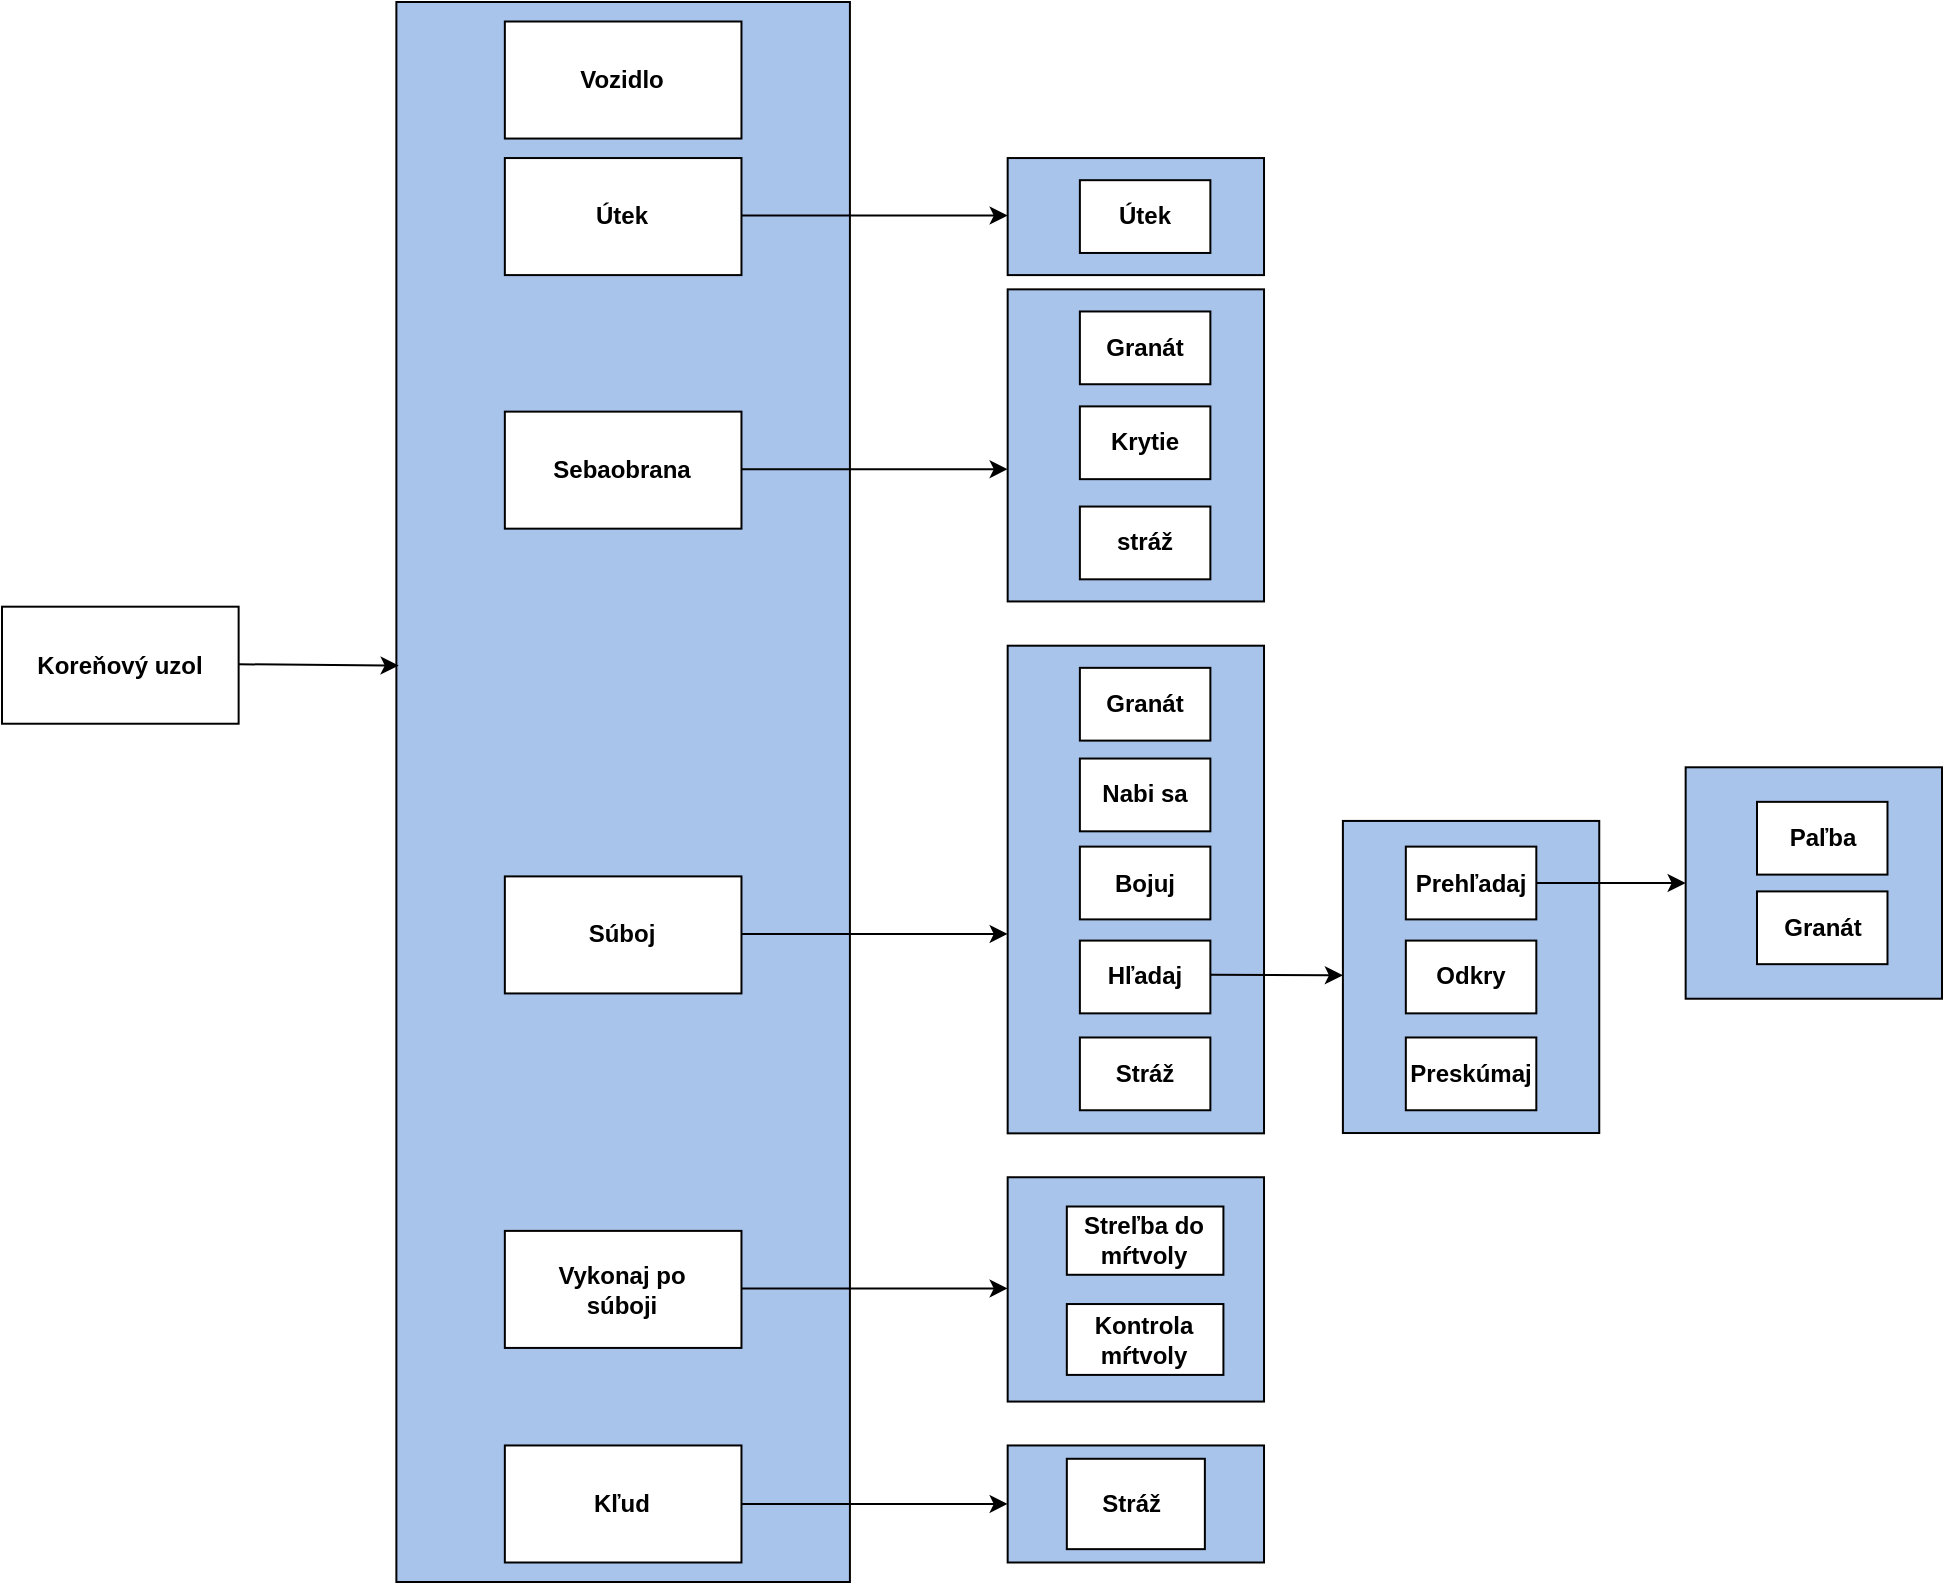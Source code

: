 <mxfile version="18.0.2" type="github"><diagram id="aNkTvLlGlRAXNMfGRCiO" name="Page-1"><mxGraphModel dx="1550" dy="867" grid="1" gridSize="10" guides="1" tooltips="1" connect="1" arrows="1" fold="1" page="1" pageScale="1" pageWidth="1169" pageHeight="827" math="0" shadow="0"><root><mxCell id="0"/><mxCell id="1" parent="0"/><mxCell id="azl0_189tR_DPAjRDPvX-52" value="" style="group" vertex="1" connectable="0" parent="1"><mxGeometry x="40" y="20" width="970" height="790" as="geometry"/></mxCell><mxCell id="azl0_189tR_DPAjRDPvX-1" value="Koreňový uzol" style="rounded=0;whiteSpace=wrap;html=1;fontSize=12;fontStyle=1" vertex="1" parent="azl0_189tR_DPAjRDPvX-52"><mxGeometry y="302.346" width="118.314" height="58.519" as="geometry"/></mxCell><mxCell id="azl0_189tR_DPAjRDPvX-2" value="" style="rounded=0;whiteSpace=wrap;html=1;fillColor=#A9C4EB;fontSize=12;fontStyle=1" vertex="1" parent="azl0_189tR_DPAjRDPvX-52"><mxGeometry x="197.191" width="226.769" height="790" as="geometry"/></mxCell><mxCell id="azl0_189tR_DPAjRDPvX-3" value="Kľud" style="rounded=0;whiteSpace=wrap;html=1;fontSize=12;fontStyle=1" vertex="1" parent="azl0_189tR_DPAjRDPvX-52"><mxGeometry x="251.418" y="721.728" width="118.314" height="58.519" as="geometry"/></mxCell><mxCell id="azl0_189tR_DPAjRDPvX-4" value="Vykonaj po &lt;br style=&quot;font-size: 12px;&quot;&gt;súboji" style="rounded=0;whiteSpace=wrap;html=1;fontSize=12;fontStyle=1" vertex="1" parent="azl0_189tR_DPAjRDPvX-52"><mxGeometry x="251.418" y="614.444" width="118.314" height="58.519" as="geometry"/></mxCell><mxCell id="azl0_189tR_DPAjRDPvX-5" value="Súboj" style="rounded=0;whiteSpace=wrap;html=1;fontSize=12;fontStyle=1" vertex="1" parent="azl0_189tR_DPAjRDPvX-52"><mxGeometry x="251.418" y="437.202" width="118.314" height="58.519" as="geometry"/></mxCell><mxCell id="azl0_189tR_DPAjRDPvX-6" value="Sebaobrana" style="rounded=0;whiteSpace=wrap;html=1;fontSize=12;fontStyle=1" vertex="1" parent="azl0_189tR_DPAjRDPvX-52"><mxGeometry x="251.418" y="204.815" width="118.314" height="58.519" as="geometry"/></mxCell><mxCell id="azl0_189tR_DPAjRDPvX-7" value="Útek" style="rounded=0;whiteSpace=wrap;html=1;fontSize=12;fontStyle=1" vertex="1" parent="azl0_189tR_DPAjRDPvX-52"><mxGeometry x="251.418" y="78.025" width="118.314" height="58.519" as="geometry"/></mxCell><mxCell id="azl0_189tR_DPAjRDPvX-8" value="Vozidlo" style="rounded=0;whiteSpace=wrap;html=1;fontSize=12;fontStyle=1" vertex="1" parent="azl0_189tR_DPAjRDPvX-52"><mxGeometry x="251.418" y="9.753" width="118.314" height="58.519" as="geometry"/></mxCell><mxCell id="azl0_189tR_DPAjRDPvX-9" value="" style="endArrow=classic;html=1;rounded=0;exitX=1;exitY=0.5;exitDx=0;exitDy=0;entryX=0;entryY=0.5;entryDx=0;entryDy=0;fontSize=12;fontStyle=1" edge="1" parent="azl0_189tR_DPAjRDPvX-52" source="azl0_189tR_DPAjRDPvX-3" target="azl0_189tR_DPAjRDPvX-31"><mxGeometry width="50" height="50" relative="1" as="geometry"><mxPoint x="512.695" y="672.963" as="sourcePoint"/><mxPoint x="502.836" y="741.235" as="targetPoint"/></mxGeometry></mxCell><mxCell id="azl0_189tR_DPAjRDPvX-13" value="" style="endArrow=classic;html=1;rounded=0;exitX=1;exitY=0.5;exitDx=0;exitDy=0;fontSize=12;fontStyle=1" edge="1" parent="azl0_189tR_DPAjRDPvX-52"><mxGeometry width="50" height="50" relative="1" as="geometry"><mxPoint x="369.732" y="643.216" as="sourcePoint"/><mxPoint x="502.836" y="643.216" as="targetPoint"/></mxGeometry></mxCell><mxCell id="azl0_189tR_DPAjRDPvX-31" value="" style="rounded=0;whiteSpace=wrap;html=1;fillColor=#A9C4EB;fontSize=12;fontStyle=1" vertex="1" parent="azl0_189tR_DPAjRDPvX-52"><mxGeometry x="502.836" y="721.728" width="128.174" height="58.519" as="geometry"/></mxCell><mxCell id="azl0_189tR_DPAjRDPvX-10" value="Stráž&amp;nbsp;" style="rounded=0;whiteSpace=wrap;html=1;fontSize=12;fontStyle=1" vertex="1" parent="azl0_189tR_DPAjRDPvX-52"><mxGeometry x="532.414" y="728.39" width="69.017" height="45.186" as="geometry"/></mxCell><mxCell id="azl0_189tR_DPAjRDPvX-32" value="" style="rounded=0;whiteSpace=wrap;html=1;fillColor=#A9C4EB;fontSize=12;fontStyle=1" vertex="1" parent="azl0_189tR_DPAjRDPvX-52"><mxGeometry x="502.836" y="587.623" width="128.174" height="112.16" as="geometry"/></mxCell><mxCell id="azl0_189tR_DPAjRDPvX-11" value="Kontrola mŕtvoly" style="rounded=0;whiteSpace=wrap;html=1;fontSize=12;fontStyle=1" vertex="1" parent="azl0_189tR_DPAjRDPvX-52"><mxGeometry x="532.414" y="651.019" width="78.295" height="35.433" as="geometry"/></mxCell><mxCell id="azl0_189tR_DPAjRDPvX-12" value="Streľba do mŕtvoly" style="rounded=0;whiteSpace=wrap;html=1;fontSize=12;fontStyle=1" vertex="1" parent="azl0_189tR_DPAjRDPvX-52"><mxGeometry x="532.414" y="602.253" width="78.295" height="34.136" as="geometry"/></mxCell><mxCell id="azl0_189tR_DPAjRDPvX-37" value="" style="endArrow=classic;html=1;rounded=0;exitX=1;exitY=0.5;exitDx=0;exitDy=0;fontSize=12;fontStyle=1" edge="1" parent="azl0_189tR_DPAjRDPvX-52"><mxGeometry width="50" height="50" relative="1" as="geometry"><mxPoint x="369.732" y="465.973" as="sourcePoint"/><mxPoint x="502.836" y="465.973" as="targetPoint"/></mxGeometry></mxCell><mxCell id="azl0_189tR_DPAjRDPvX-38" value="" style="endArrow=classic;html=1;rounded=0;exitX=1;exitY=0.5;exitDx=0;exitDy=0;fontSize=12;fontStyle=1" edge="1" parent="azl0_189tR_DPAjRDPvX-52"><mxGeometry width="50" height="50" relative="1" as="geometry"><mxPoint x="369.732" y="233.586" as="sourcePoint"/><mxPoint x="502.836" y="233.586" as="targetPoint"/></mxGeometry></mxCell><mxCell id="azl0_189tR_DPAjRDPvX-39" value="" style="endArrow=classic;html=1;rounded=0;exitX=1;exitY=0.5;exitDx=0;exitDy=0;fontSize=12;fontStyle=1" edge="1" parent="azl0_189tR_DPAjRDPvX-52"><mxGeometry width="50" height="50" relative="1" as="geometry"><mxPoint x="369.732" y="106.796" as="sourcePoint"/><mxPoint x="502.836" y="106.796" as="targetPoint"/></mxGeometry></mxCell><mxCell id="azl0_189tR_DPAjRDPvX-41" value="" style="rounded=0;whiteSpace=wrap;html=1;fillColor=#A9C4EB;fontSize=12;fontStyle=1" vertex="1" parent="azl0_189tR_DPAjRDPvX-52"><mxGeometry x="502.836" y="321.852" width="128.174" height="243.827" as="geometry"/></mxCell><mxCell id="azl0_189tR_DPAjRDPvX-15" value="Stráž" style="rounded=0;whiteSpace=wrap;html=1;fontSize=12;fontStyle=1" vertex="1" parent="azl0_189tR_DPAjRDPvX-52"><mxGeometry x="538.941" y="517.738" width="65.247" height="36.384" as="geometry"/></mxCell><mxCell id="azl0_189tR_DPAjRDPvX-16" value="Hľadaj" style="rounded=0;whiteSpace=wrap;html=1;fontSize=12;fontStyle=1" vertex="1" parent="azl0_189tR_DPAjRDPvX-52"><mxGeometry x="538.941" y="469.296" width="65.247" height="36.384" as="geometry"/></mxCell><mxCell id="azl0_189tR_DPAjRDPvX-17" value="Bojuj" style="rounded=0;whiteSpace=wrap;html=1;fontSize=12;fontStyle=1" vertex="1" parent="azl0_189tR_DPAjRDPvX-52"><mxGeometry x="538.941" y="422.312" width="65.247" height="36.384" as="geometry"/></mxCell><mxCell id="azl0_189tR_DPAjRDPvX-18" value="Nabi sa" style="rounded=0;whiteSpace=wrap;html=1;fontSize=12;fontStyle=1" vertex="1" parent="azl0_189tR_DPAjRDPvX-52"><mxGeometry x="538.941" y="378.268" width="65.247" height="36.384" as="geometry"/></mxCell><mxCell id="azl0_189tR_DPAjRDPvX-19" value="Granát" style="rounded=0;whiteSpace=wrap;html=1;fontSize=12;fontStyle=1" vertex="1" parent="azl0_189tR_DPAjRDPvX-52"><mxGeometry x="538.941" y="332.918" width="65.247" height="36.384" as="geometry"/></mxCell><mxCell id="azl0_189tR_DPAjRDPvX-42" value="" style="endArrow=classic;html=1;rounded=0;exitX=1;exitY=0.5;exitDx=0;exitDy=0;fontSize=12;fontStyle=1" edge="1" parent="azl0_189tR_DPAjRDPvX-52"><mxGeometry width="50" height="50" relative="1" as="geometry"><mxPoint x="604.192" y="486.347" as="sourcePoint"/><mxPoint x="670.448" y="486.679" as="targetPoint"/></mxGeometry></mxCell><mxCell id="azl0_189tR_DPAjRDPvX-43" value="" style="rounded=0;whiteSpace=wrap;html=1;fillColor=#A9C4EB;fontSize=12;fontStyle=1" vertex="1" parent="azl0_189tR_DPAjRDPvX-52"><mxGeometry x="670.448" y="409.464" width="128.174" height="156.049" as="geometry"/></mxCell><mxCell id="azl0_189tR_DPAjRDPvX-20" value="Preskúmaj" style="rounded=0;whiteSpace=wrap;html=1;fontSize=12;fontStyle=1" vertex="1" parent="azl0_189tR_DPAjRDPvX-52"><mxGeometry x="701.915" y="517.738" width="65.247" height="36.384" as="geometry"/></mxCell><mxCell id="azl0_189tR_DPAjRDPvX-21" value="Odkry" style="rounded=0;whiteSpace=wrap;html=1;fontSize=12;fontStyle=1" vertex="1" parent="azl0_189tR_DPAjRDPvX-52"><mxGeometry x="701.915" y="469.296" width="65.247" height="36.384" as="geometry"/></mxCell><mxCell id="azl0_189tR_DPAjRDPvX-22" value="Prehľadaj" style="rounded=0;whiteSpace=wrap;html=1;fontSize=12;fontStyle=1" vertex="1" parent="azl0_189tR_DPAjRDPvX-52"><mxGeometry x="701.915" y="422.312" width="65.247" height="36.384" as="geometry"/></mxCell><mxCell id="azl0_189tR_DPAjRDPvX-44" value="" style="endArrow=classic;html=1;rounded=0;exitX=1;exitY=0.5;exitDx=0;exitDy=0;entryX=0;entryY=0.5;entryDx=0;entryDy=0;fontSize=12;fontStyle=1" edge="1" parent="azl0_189tR_DPAjRDPvX-52" source="azl0_189tR_DPAjRDPvX-22" target="azl0_189tR_DPAjRDPvX-45"><mxGeometry width="50" height="50" relative="1" as="geometry"><mxPoint x="769.043" y="440.84" as="sourcePoint"/><mxPoint x="835.299" y="440.352" as="targetPoint"/></mxGeometry></mxCell><mxCell id="azl0_189tR_DPAjRDPvX-45" value="" style="rounded=0;whiteSpace=wrap;html=1;fillColor=#A9C4EB;fontSize=12;fontStyle=1" vertex="1" parent="azl0_189tR_DPAjRDPvX-52"><mxGeometry x="841.826" y="382.643" width="128.174" height="115.72" as="geometry"/></mxCell><mxCell id="azl0_189tR_DPAjRDPvX-23" value="Granát" style="rounded=0;whiteSpace=wrap;html=1;fontSize=12;fontStyle=1" vertex="1" parent="azl0_189tR_DPAjRDPvX-52"><mxGeometry x="877.501" y="444.7" width="65.247" height="36.384" as="geometry"/></mxCell><mxCell id="azl0_189tR_DPAjRDPvX-24" value="Paľba" style="rounded=0;whiteSpace=wrap;html=1;fontSize=12;fontStyle=1" vertex="1" parent="azl0_189tR_DPAjRDPvX-52"><mxGeometry x="877.501" y="399.922" width="65.247" height="36.384" as="geometry"/></mxCell><mxCell id="azl0_189tR_DPAjRDPvX-46" value="" style="rounded=0;whiteSpace=wrap;html=1;fillColor=#A9C4EB;fontSize=12;fontStyle=1" vertex="1" parent="azl0_189tR_DPAjRDPvX-52"><mxGeometry x="502.836" y="143.673" width="128.174" height="156.049" as="geometry"/></mxCell><mxCell id="azl0_189tR_DPAjRDPvX-25" value="stráž" style="rounded=0;whiteSpace=wrap;html=1;fontSize=12;fontStyle=1" vertex="1" parent="azl0_189tR_DPAjRDPvX-52"><mxGeometry x="538.941" y="252.273" width="65.247" height="36.384" as="geometry"/></mxCell><mxCell id="azl0_189tR_DPAjRDPvX-26" value="Krytie" style="rounded=0;whiteSpace=wrap;html=1;fontSize=12;fontStyle=1" vertex="1" parent="azl0_189tR_DPAjRDPvX-52"><mxGeometry x="538.941" y="202.194" width="65.247" height="36.384" as="geometry"/></mxCell><mxCell id="azl0_189tR_DPAjRDPvX-27" value="Granát" style="rounded=0;whiteSpace=wrap;html=1;fontSize=12;fontStyle=1" vertex="1" parent="azl0_189tR_DPAjRDPvX-52"><mxGeometry x="538.941" y="154.737" width="65.247" height="36.384" as="geometry"/></mxCell><mxCell id="azl0_189tR_DPAjRDPvX-47" value="" style="rounded=0;whiteSpace=wrap;html=1;fillColor=#A9C4EB;fontSize=12;fontStyle=1" vertex="1" parent="azl0_189tR_DPAjRDPvX-52"><mxGeometry x="502.836" y="78.025" width="128.174" height="58.519" as="geometry"/></mxCell><mxCell id="azl0_189tR_DPAjRDPvX-28" value="Útek" style="rounded=0;whiteSpace=wrap;html=1;fontSize=12;fontStyle=1" vertex="1" parent="azl0_189tR_DPAjRDPvX-52"><mxGeometry x="538.941" y="89.094" width="65.247" height="36.384" as="geometry"/></mxCell><mxCell id="azl0_189tR_DPAjRDPvX-48" value="" style="endArrow=classic;html=1;rounded=0;exitX=1;exitY=0.5;exitDx=0;exitDy=0;entryX=0.005;entryY=0.42;entryDx=0;entryDy=0;entryPerimeter=0;fontSize=12;fontStyle=1" edge="1" parent="azl0_189tR_DPAjRDPvX-52" target="azl0_189tR_DPAjRDPvX-2"><mxGeometry width="50" height="50" relative="1" as="geometry"><mxPoint x="118.314" y="331.117" as="sourcePoint"/><mxPoint x="184.57" y="331.449" as="targetPoint"/></mxGeometry></mxCell></root></mxGraphModel></diagram></mxfile>
